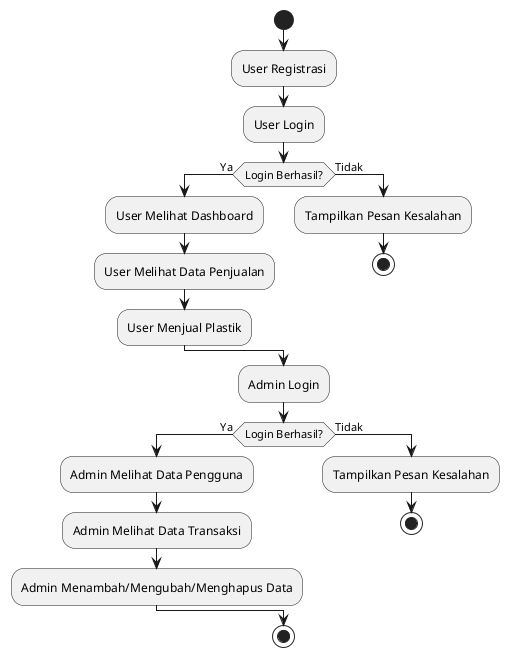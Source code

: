 @startuml

start
:User Registrasi;
:User Login;
if (Login Berhasil?) then (Ya)
    :User Melihat Dashboard;
    :User Melihat Data Penjualan;
    :User Menjual Plastik;
else (Tidak)
    :Tampilkan Pesan Kesalahan;
    stop
endif

:Admin Login;
if (Login Berhasil?) then (Ya)
    :Admin Melihat Data Pengguna;
    :Admin Melihat Data Transaksi;
    :Admin Menambah/Mengubah/Menghapus Data;
else (Tidak)
    :Tampilkan Pesan Kesalahan;
    stop
endif

stop

@enduml
